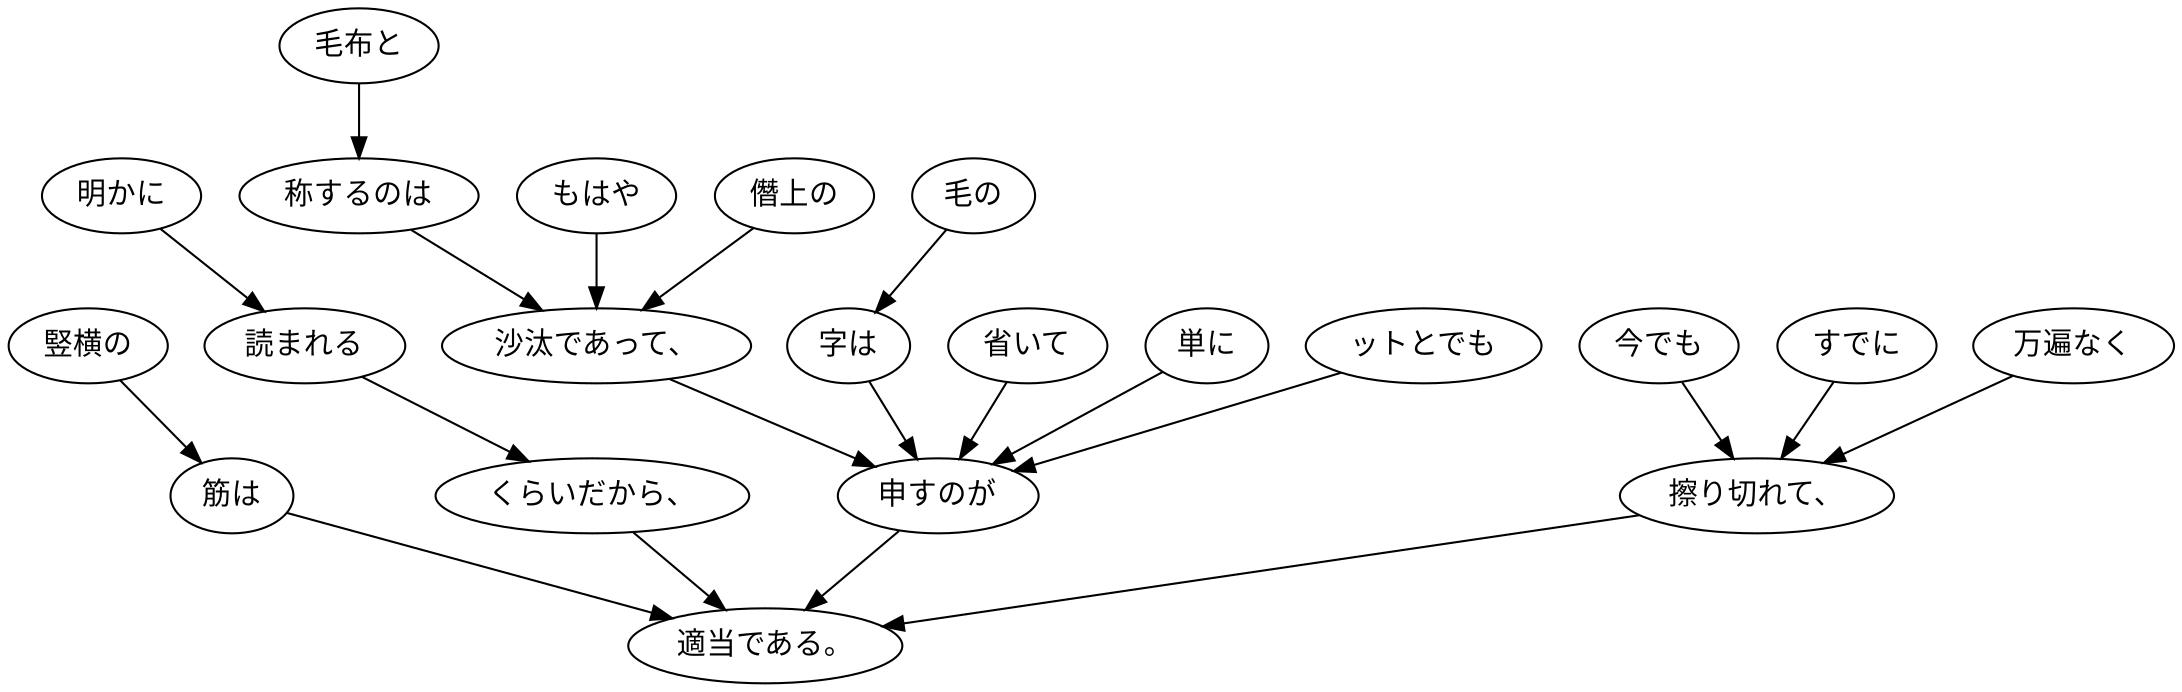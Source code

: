digraph graph2204 {
	node0 [label="今でも"];
	node1 [label="すでに"];
	node2 [label="万遍なく"];
	node3 [label="擦り切れて、"];
	node4 [label="竪横の"];
	node5 [label="筋は"];
	node6 [label="明かに"];
	node7 [label="読まれる"];
	node8 [label="くらいだから、"];
	node9 [label="毛布と"];
	node10 [label="称するのは"];
	node11 [label="もはや"];
	node12 [label="僭上の"];
	node13 [label="沙汰であって、"];
	node14 [label="毛の"];
	node15 [label="字は"];
	node16 [label="省いて"];
	node17 [label="単に"];
	node18 [label="ットとでも"];
	node19 [label="申すのが"];
	node20 [label="適当である。"];
	node0 -> node3;
	node1 -> node3;
	node2 -> node3;
	node3 -> node20;
	node4 -> node5;
	node5 -> node20;
	node6 -> node7;
	node7 -> node8;
	node8 -> node20;
	node9 -> node10;
	node10 -> node13;
	node11 -> node13;
	node12 -> node13;
	node13 -> node19;
	node14 -> node15;
	node15 -> node19;
	node16 -> node19;
	node17 -> node19;
	node18 -> node19;
	node19 -> node20;
}

